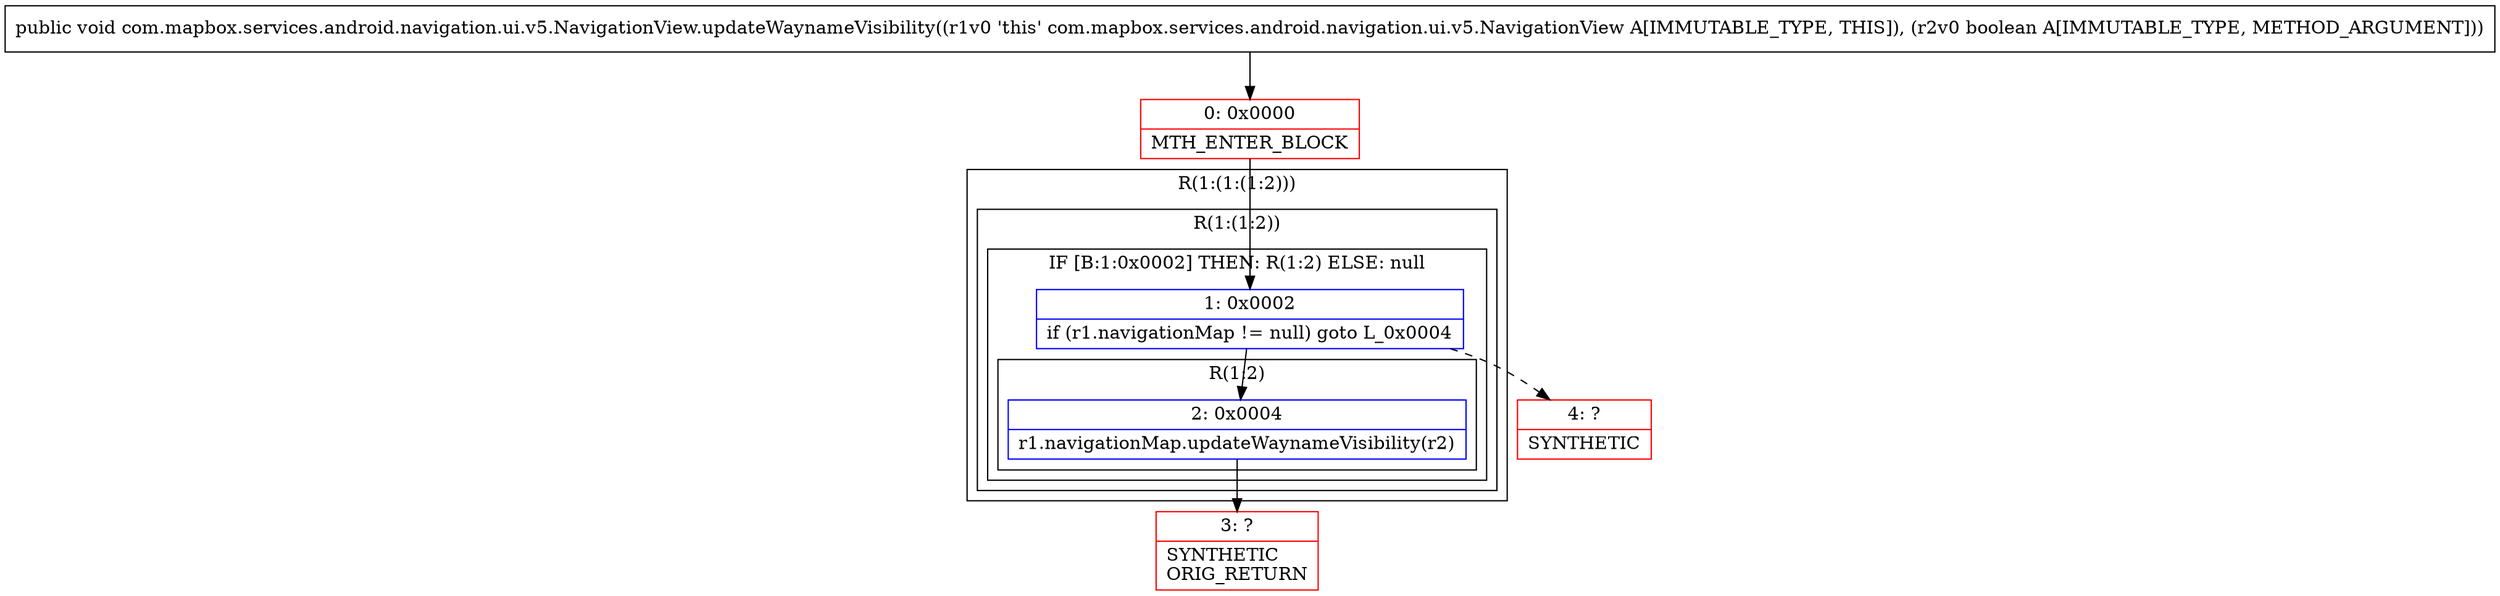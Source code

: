 digraph "CFG forcom.mapbox.services.android.navigation.ui.v5.NavigationView.updateWaynameVisibility(Z)V" {
subgraph cluster_Region_83300331 {
label = "R(1:(1:(1:2)))";
node [shape=record,color=blue];
subgraph cluster_Region_246598653 {
label = "R(1:(1:2))";
node [shape=record,color=blue];
subgraph cluster_IfRegion_1824805235 {
label = "IF [B:1:0x0002] THEN: R(1:2) ELSE: null";
node [shape=record,color=blue];
Node_1 [shape=record,label="{1\:\ 0x0002|if (r1.navigationMap != null) goto L_0x0004\l}"];
subgraph cluster_Region_160445431 {
label = "R(1:2)";
node [shape=record,color=blue];
Node_2 [shape=record,label="{2\:\ 0x0004|r1.navigationMap.updateWaynameVisibility(r2)\l}"];
}
}
}
}
Node_0 [shape=record,color=red,label="{0\:\ 0x0000|MTH_ENTER_BLOCK\l}"];
Node_3 [shape=record,color=red,label="{3\:\ ?|SYNTHETIC\lORIG_RETURN\l}"];
Node_4 [shape=record,color=red,label="{4\:\ ?|SYNTHETIC\l}"];
MethodNode[shape=record,label="{public void com.mapbox.services.android.navigation.ui.v5.NavigationView.updateWaynameVisibility((r1v0 'this' com.mapbox.services.android.navigation.ui.v5.NavigationView A[IMMUTABLE_TYPE, THIS]), (r2v0 boolean A[IMMUTABLE_TYPE, METHOD_ARGUMENT])) }"];
MethodNode -> Node_0;
Node_1 -> Node_2;
Node_1 -> Node_4[style=dashed];
Node_2 -> Node_3;
Node_0 -> Node_1;
}

